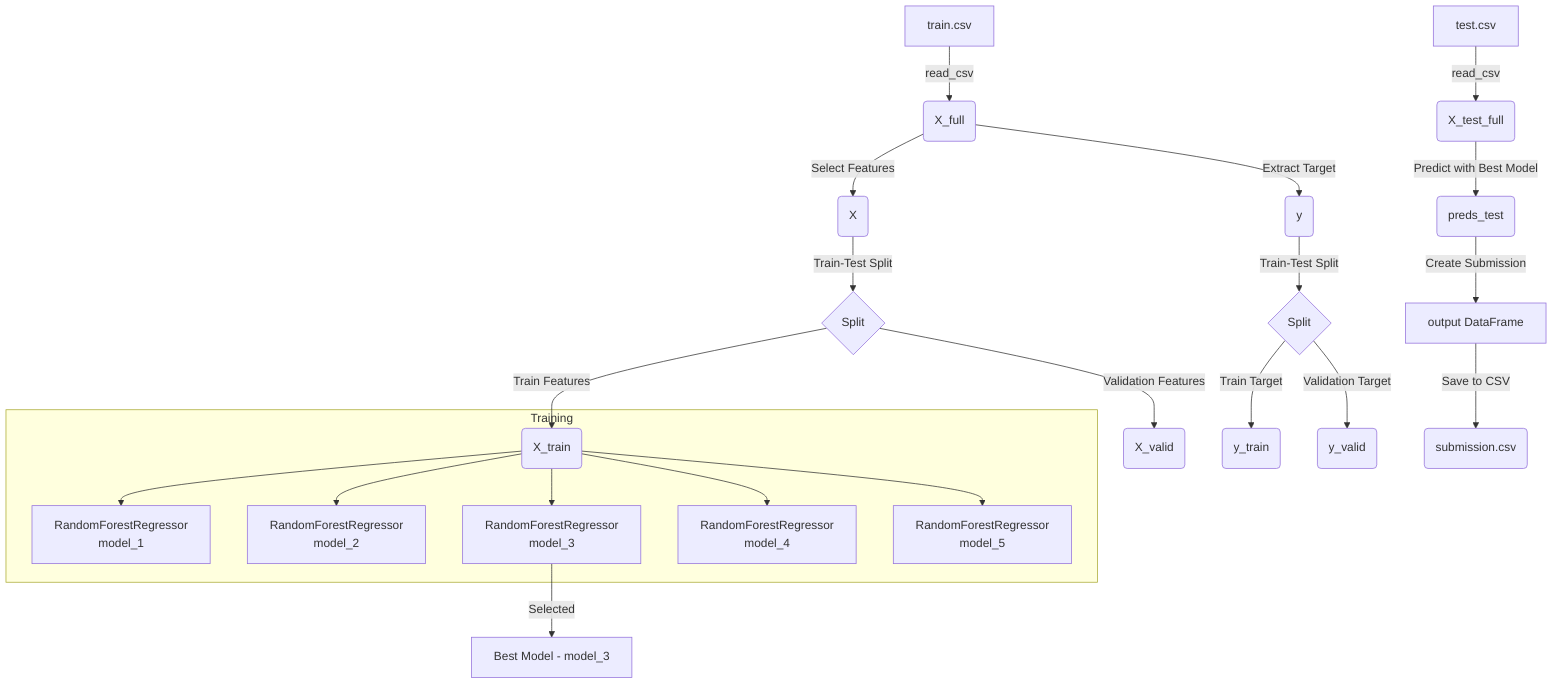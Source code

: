 %% Workflow for data science project based on Jupyter Notebook analysis
flowchart TD
  
  %% Data Sources
  A[train.csv] -->|read_csv| B(X_full)
  A1[test.csv] -->|read_csv| B1(X_test_full)
  
  %% Data Preparation
  B(X_full) -->|Select Features| C(X)
  C(X) -->|Train-Test Split| D{Split}
  D -->|Train Features| E(X_train)
  D -->|Validation Features| F(X_valid)
  B -->|Extract Target| G(y)
  G(y) -->|Train-Test Split| H{Split}
  H -->|Train Target| I(y_train)
  H -->|Validation Target| J(y_valid)
  
  %% Model Training
  subgraph Training
    E --> K1[RandomForestRegressor\nmodel_1]
    E --> K2[RandomForestRegressor\nmodel_2]
    E --> K3[RandomForestRegressor\nmodel_3]
    E --> K4[RandomForestRegressor\nmodel_4]
    E --> K5[RandomForestRegressor\nmodel_5]
  end
  
  %% Best Model Selection
  K3 -->|Selected| M[Best Model - model_3]
  
  %% Prediction
  B1(X_test_full) -->|Predict with Best Model| N(preds_test)
  
  %% Output
  N(preds_test) -->|Create Submission| O[output DataFrame]
  O -->|Save to CSV| P(submission.csv)